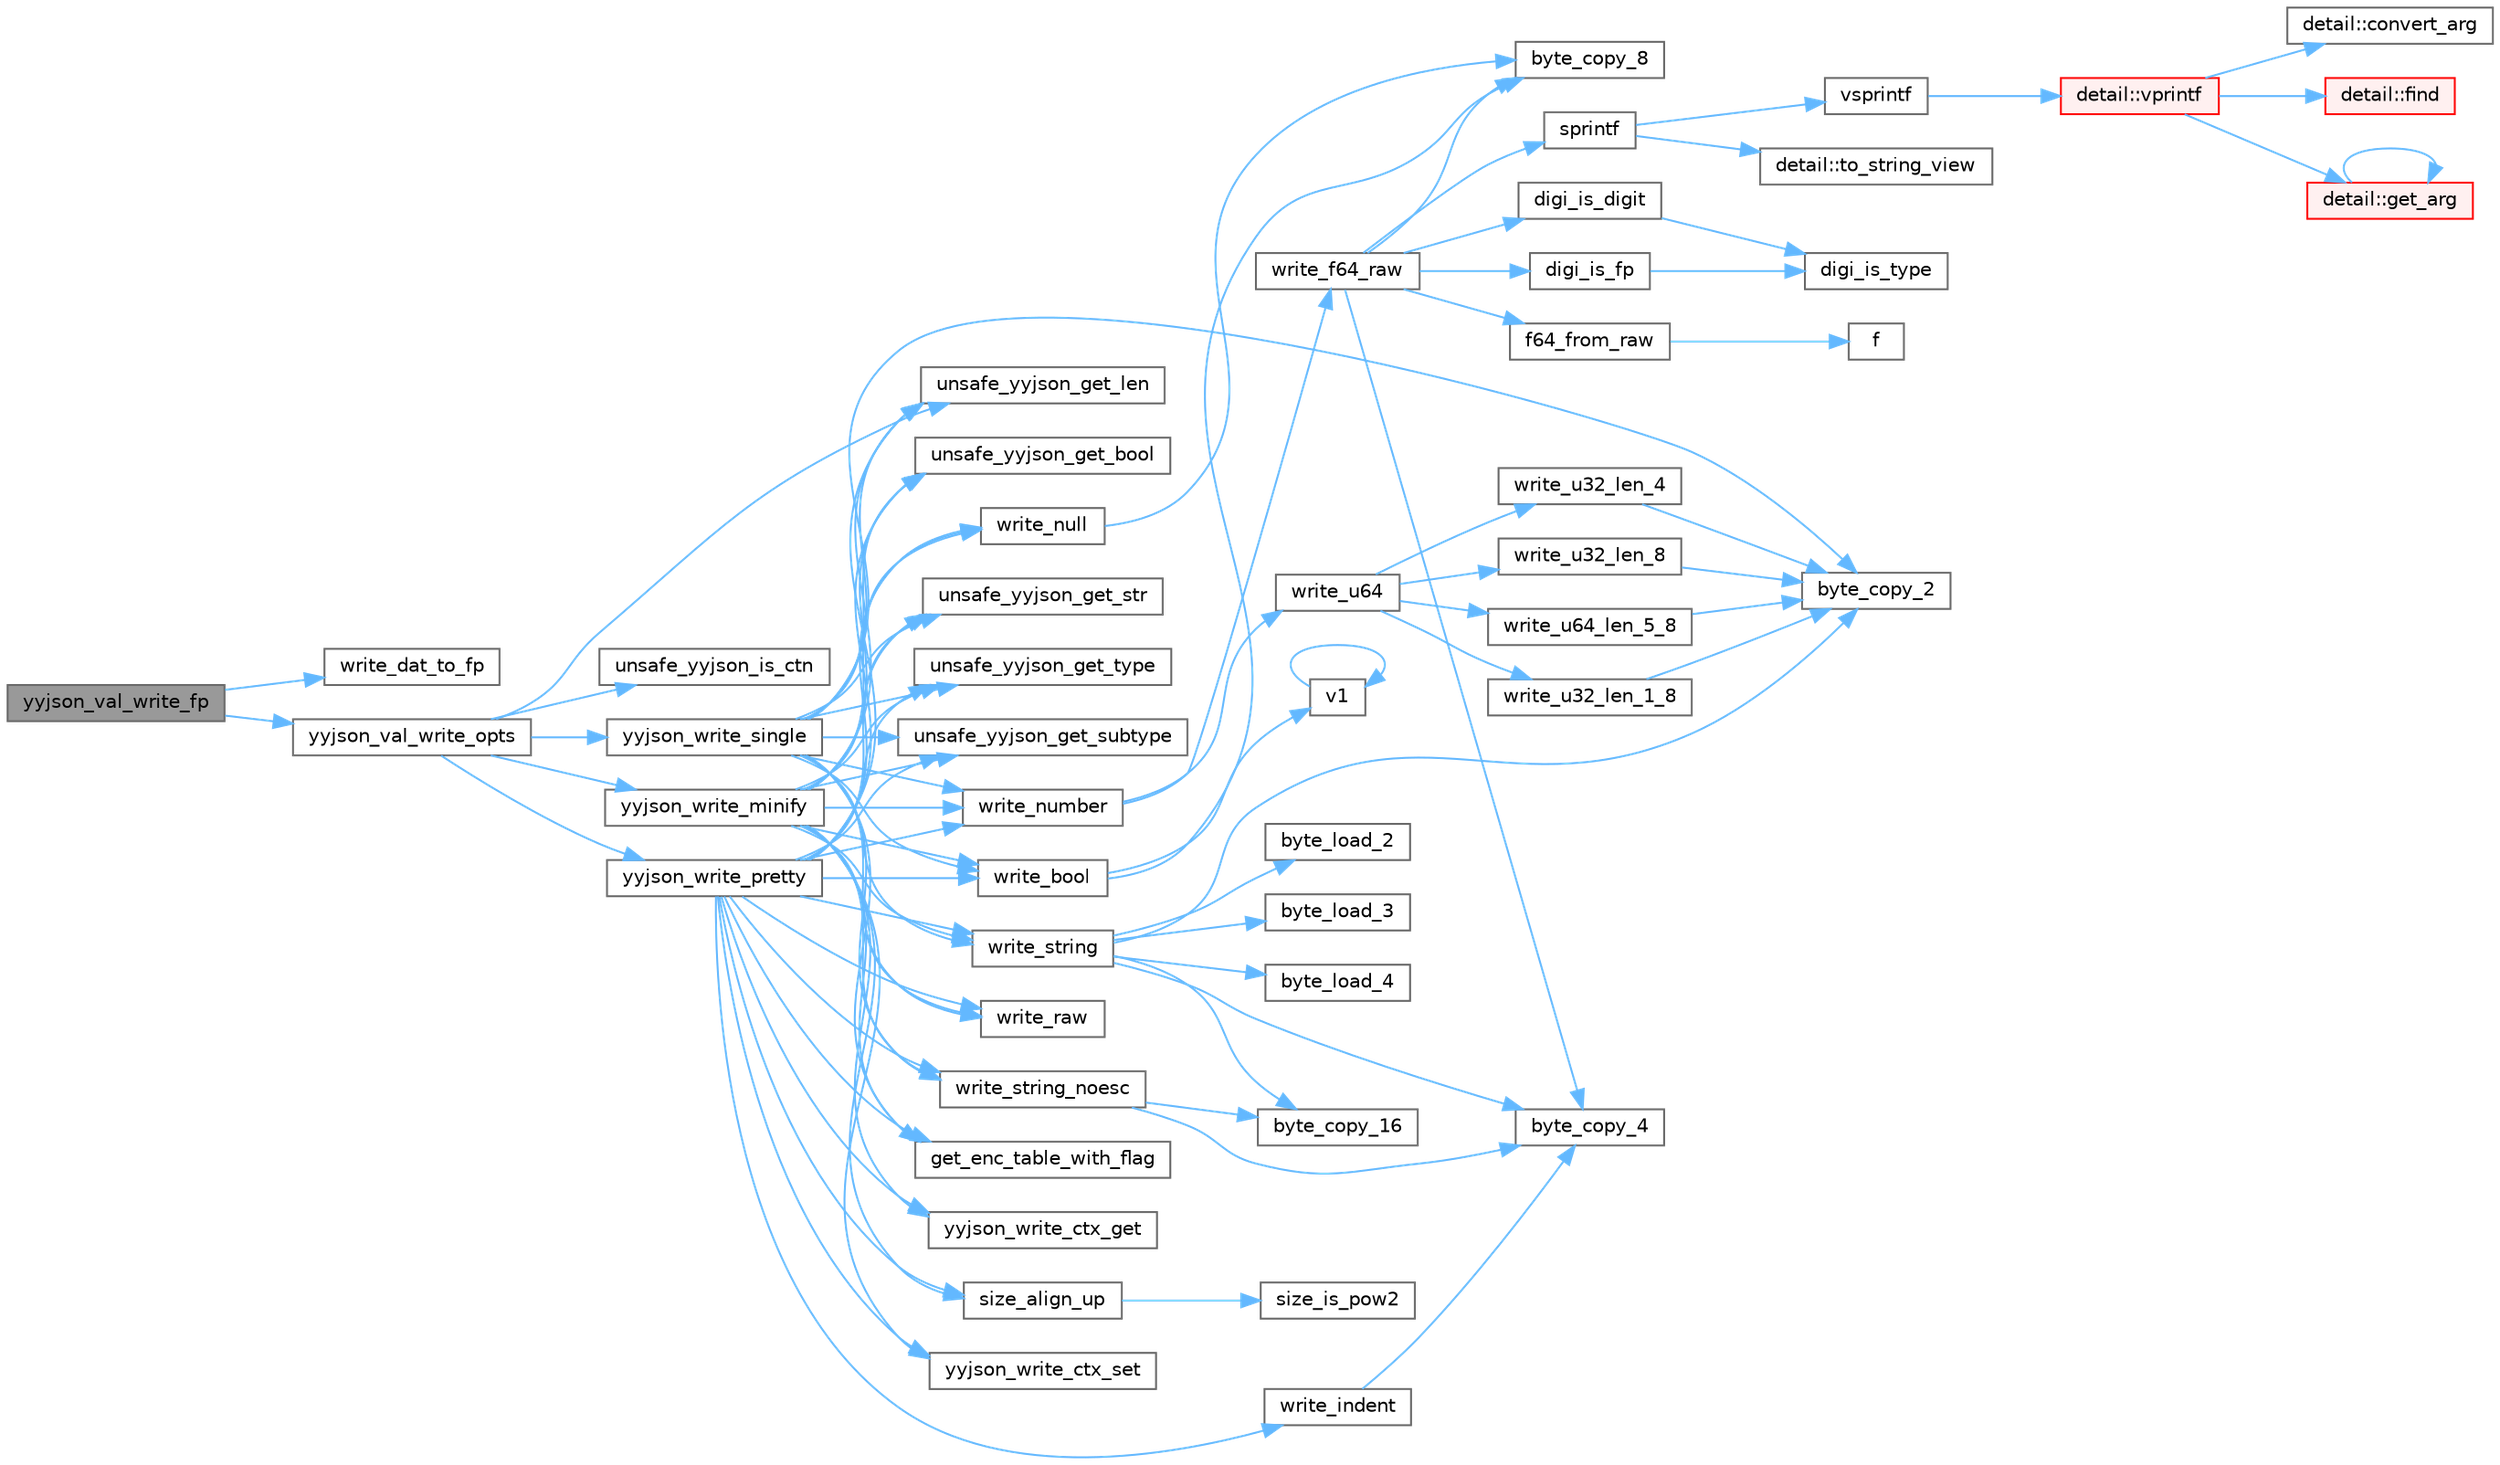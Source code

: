digraph "yyjson_val_write_fp"
{
 // LATEX_PDF_SIZE
  bgcolor="transparent";
  edge [fontname=Helvetica,fontsize=10,labelfontname=Helvetica,labelfontsize=10];
  node [fontname=Helvetica,fontsize=10,shape=box,height=0.2,width=0.4];
  rankdir="LR";
  Node1 [id="Node000001",label="yyjson_val_write_fp",height=0.2,width=0.4,color="gray40", fillcolor="grey60", style="filled", fontcolor="black",tooltip=" "];
  Node1 -> Node2 [id="edge1_Node000001_Node000002",color="steelblue1",style="solid",tooltip=" "];
  Node2 [id="Node000002",label="write_dat_to_fp",height=0.2,width=0.4,color="grey40", fillcolor="white", style="filled",URL="$yyjson_8c.html#ad690a3fae62493028794a8455204c167",tooltip=" "];
  Node1 -> Node3 [id="edge2_Node000001_Node000003",color="steelblue1",style="solid",tooltip=" "];
  Node3 [id="Node000003",label="yyjson_val_write_opts",height=0.2,width=0.4,color="grey40", fillcolor="white", style="filled",URL="$yyjson_8c.html#ad44cafd6e2d11074f3cdf221a3d8da89",tooltip=" "];
  Node3 -> Node4 [id="edge3_Node000003_Node000004",color="steelblue1",style="solid",tooltip=" "];
  Node4 [id="Node000004",label="unsafe_yyjson_get_len",height=0.2,width=0.4,color="grey40", fillcolor="white", style="filled",URL="$yyjson_8h.html#a445bf8a7f9981e4797bf95db944ddf8f",tooltip=" "];
  Node3 -> Node5 [id="edge4_Node000003_Node000005",color="steelblue1",style="solid",tooltip=" "];
  Node5 [id="Node000005",label="unsafe_yyjson_is_ctn",height=0.2,width=0.4,color="grey40", fillcolor="white", style="filled",URL="$yyjson_8h.html#afe1e8995e63d29297d569c4a848bf5a2",tooltip=" "];
  Node3 -> Node6 [id="edge5_Node000003_Node000006",color="steelblue1",style="solid",tooltip=" "];
  Node6 [id="Node000006",label="yyjson_write_minify",height=0.2,width=0.4,color="grey40", fillcolor="white", style="filled",URL="$yyjson_8c.html#a7b5b8dcf2347df43d4614aba6c880475",tooltip=" "];
  Node6 -> Node7 [id="edge6_Node000006_Node000007",color="steelblue1",style="solid",tooltip=" "];
  Node7 [id="Node000007",label="get_enc_table_with_flag",height=0.2,width=0.4,color="grey40", fillcolor="white", style="filled",URL="$yyjson_8c.html#a4b810e39a1c70f479ea48f4b6be239b0",tooltip=" "];
  Node6 -> Node8 [id="edge7_Node000006_Node000008",color="steelblue1",style="solid",tooltip=" "];
  Node8 [id="Node000008",label="size_align_up",height=0.2,width=0.4,color="grey40", fillcolor="white", style="filled",URL="$yyjson_8c.html#aee0ecba3f0e01a145a4bd084c40b53b6",tooltip=" "];
  Node8 -> Node9 [id="edge8_Node000008_Node000009",color="steelblue1",style="solid",tooltip=" "];
  Node9 [id="Node000009",label="size_is_pow2",height=0.2,width=0.4,color="grey40", fillcolor="white", style="filled",URL="$yyjson_8c.html#a9c435a75a5fc566d5382ba2646704a18",tooltip=" "];
  Node6 -> Node10 [id="edge9_Node000006_Node000010",color="steelblue1",style="solid",tooltip=" "];
  Node10 [id="Node000010",label="unsafe_yyjson_get_bool",height=0.2,width=0.4,color="grey40", fillcolor="white", style="filled",URL="$yyjson_8h.html#a3ef8c1e13a7f67eead2d945125769f90",tooltip=" "];
  Node6 -> Node4 [id="edge10_Node000006_Node000004",color="steelblue1",style="solid",tooltip=" "];
  Node6 -> Node11 [id="edge11_Node000006_Node000011",color="steelblue1",style="solid",tooltip=" "];
  Node11 [id="Node000011",label="unsafe_yyjson_get_str",height=0.2,width=0.4,color="grey40", fillcolor="white", style="filled",URL="$yyjson_8h.html#a879b3c14194afd5b60d663640998c020",tooltip=" "];
  Node6 -> Node12 [id="edge12_Node000006_Node000012",color="steelblue1",style="solid",tooltip=" "];
  Node12 [id="Node000012",label="unsafe_yyjson_get_subtype",height=0.2,width=0.4,color="grey40", fillcolor="white", style="filled",URL="$yyjson_8h.html#a735848e46f26bfe3dfb333c7f890205e",tooltip=" "];
  Node6 -> Node13 [id="edge13_Node000006_Node000013",color="steelblue1",style="solid",tooltip=" "];
  Node13 [id="Node000013",label="unsafe_yyjson_get_type",height=0.2,width=0.4,color="grey40", fillcolor="white", style="filled",URL="$yyjson_8h.html#a25aa2b2a33dccb9af7da4576b3cbe6ab",tooltip=" "];
  Node6 -> Node14 [id="edge14_Node000006_Node000014",color="steelblue1",style="solid",tooltip=" "];
  Node14 [id="Node000014",label="write_bool",height=0.2,width=0.4,color="grey40", fillcolor="white", style="filled",URL="$yyjson_8c.html#a8f48aafc5963521f3da75e2448f0d084",tooltip=" "];
  Node14 -> Node15 [id="edge15_Node000014_Node000015",color="steelblue1",style="solid",tooltip=" "];
  Node15 [id="Node000015",label="byte_copy_8",height=0.2,width=0.4,color="grey40", fillcolor="white", style="filled",URL="$yyjson_8c.html#a03dd49c937c12d9a85deaac184d25eb9",tooltip=" "];
  Node14 -> Node16 [id="edge16_Node000014_Node000016",color="steelblue1",style="solid",tooltip=" "];
  Node16 [id="Node000016",label="v1",height=0.2,width=0.4,color="grey40", fillcolor="white", style="filled",URL="$_tutorial___reshape_mat2_vec_8cpp.html#a10bd710692c91bc238f2e1da77730678",tooltip=" "];
  Node16 -> Node16 [id="edge17_Node000016_Node000016",color="steelblue1",style="solid",tooltip=" "];
  Node6 -> Node17 [id="edge18_Node000006_Node000017",color="steelblue1",style="solid",tooltip=" "];
  Node17 [id="Node000017",label="write_null",height=0.2,width=0.4,color="grey40", fillcolor="white", style="filled",URL="$yyjson_8c.html#a9ab2502373a7c2ad7decc10b76c47043",tooltip=" "];
  Node17 -> Node15 [id="edge19_Node000017_Node000015",color="steelblue1",style="solid",tooltip=" "];
  Node6 -> Node18 [id="edge20_Node000006_Node000018",color="steelblue1",style="solid",tooltip=" "];
  Node18 [id="Node000018",label="write_number",height=0.2,width=0.4,color="grey40", fillcolor="white", style="filled",URL="$yyjson_8c.html#a7a6eb98c82d060a1b4b1b25ae9169770",tooltip=" "];
  Node18 -> Node19 [id="edge21_Node000018_Node000019",color="steelblue1",style="solid",tooltip=" "];
  Node19 [id="Node000019",label="write_f64_raw",height=0.2,width=0.4,color="grey40", fillcolor="white", style="filled",URL="$yyjson_8c.html#a429024eddbd3335464adf309aef2db7f",tooltip=" "];
  Node19 -> Node20 [id="edge22_Node000019_Node000020",color="steelblue1",style="solid",tooltip=" "];
  Node20 [id="Node000020",label="byte_copy_4",height=0.2,width=0.4,color="grey40", fillcolor="white", style="filled",URL="$yyjson_8c.html#a98219967baeab34ab615b4ccda0df146",tooltip=" "];
  Node19 -> Node15 [id="edge23_Node000019_Node000015",color="steelblue1",style="solid",tooltip=" "];
  Node19 -> Node21 [id="edge24_Node000019_Node000021",color="steelblue1",style="solid",tooltip=" "];
  Node21 [id="Node000021",label="digi_is_digit",height=0.2,width=0.4,color="grey40", fillcolor="white", style="filled",URL="$yyjson_8c.html#ac16e36c200b16a17041aac1ed37276d7",tooltip=" "];
  Node21 -> Node22 [id="edge25_Node000021_Node000022",color="steelblue1",style="solid",tooltip=" "];
  Node22 [id="Node000022",label="digi_is_type",height=0.2,width=0.4,color="grey40", fillcolor="white", style="filled",URL="$yyjson_8c.html#aae236fd488306e08c5844189ad6d6570",tooltip=" "];
  Node19 -> Node23 [id="edge26_Node000019_Node000023",color="steelblue1",style="solid",tooltip=" "];
  Node23 [id="Node000023",label="digi_is_fp",height=0.2,width=0.4,color="grey40", fillcolor="white", style="filled",URL="$yyjson_8c.html#ac38bca46c8cbb1107ca4188d2eb4fcbe",tooltip=" "];
  Node23 -> Node22 [id="edge27_Node000023_Node000022",color="steelblue1",style="solid",tooltip=" "];
  Node19 -> Node24 [id="edge28_Node000019_Node000024",color="steelblue1",style="solid",tooltip=" "];
  Node24 [id="Node000024",label="f64_from_raw",height=0.2,width=0.4,color="grey40", fillcolor="white", style="filled",URL="$yyjson_8c.html#a7d61d2afe6fefb1935af9086d95ee8a8",tooltip=" "];
  Node24 -> Node25 [id="edge29_Node000024_Node000025",color="steelblue1",style="solid",tooltip=" "];
  Node25 [id="Node000025",label="f",height=0.2,width=0.4,color="grey40", fillcolor="white", style="filled",URL="$cxx11__tensor__map_8cpp.html#a7f507fea02198f6cb81c86640c7b1a4e",tooltip=" "];
  Node19 -> Node26 [id="edge30_Node000019_Node000026",color="steelblue1",style="solid",tooltip=" "];
  Node26 [id="Node000026",label="sprintf",height=0.2,width=0.4,color="grey40", fillcolor="white", style="filled",URL="$printf_8h.html#aa7d2e7e454d3fe606a71504a119dc894",tooltip=" "];
  Node26 -> Node27 [id="edge31_Node000026_Node000027",color="steelblue1",style="solid",tooltip=" "];
  Node27 [id="Node000027",label="detail::to_string_view",height=0.2,width=0.4,color="grey40", fillcolor="white", style="filled",URL="$namespacedetail.html#abeae79fa3e1eded2d8fbd56cc9f0960e",tooltip=" "];
  Node26 -> Node28 [id="edge32_Node000026_Node000028",color="steelblue1",style="solid",tooltip=" "];
  Node28 [id="Node000028",label="vsprintf",height=0.2,width=0.4,color="grey40", fillcolor="white", style="filled",URL="$printf_8h.html#a5e1075a6c1fce5050424f97a2fac648f",tooltip=" "];
  Node28 -> Node29 [id="edge33_Node000028_Node000029",color="steelblue1",style="solid",tooltip=" "];
  Node29 [id="Node000029",label="detail::vprintf",height=0.2,width=0.4,color="red", fillcolor="#FFF0F0", style="filled",URL="$namespacedetail.html#a1c8c2218e4c822aa8f743fb9c573717f",tooltip=" "];
  Node29 -> Node30 [id="edge34_Node000029_Node000030",color="steelblue1",style="solid",tooltip=" "];
  Node30 [id="Node000030",label="detail::convert_arg",height=0.2,width=0.4,color="grey40", fillcolor="white", style="filled",URL="$namespacedetail.html#a03c11572c9a664266d6925f327dec7f3",tooltip=" "];
  Node29 -> Node31 [id="edge35_Node000029_Node000031",color="steelblue1",style="solid",tooltip=" "];
  Node31 [id="Node000031",label="detail::find",height=0.2,width=0.4,color="red", fillcolor="#FFF0F0", style="filled",URL="$namespacedetail.html#a6b71952fab3dc32f3edb2c3e9811d8d9",tooltip=" "];
  Node29 -> Node33 [id="edge36_Node000029_Node000033",color="steelblue1",style="solid",tooltip=" "];
  Node33 [id="Node000033",label="detail::get_arg",height=0.2,width=0.4,color="red", fillcolor="#FFF0F0", style="filled",URL="$namespacedetail.html#a342ef250e45bd09b2ef666b6fae1c355",tooltip=" "];
  Node33 -> Node33 [id="edge37_Node000033_Node000033",color="steelblue1",style="solid",tooltip=" "];
  Node18 -> Node56 [id="edge38_Node000018_Node000056",color="steelblue1",style="solid",tooltip=" "];
  Node56 [id="Node000056",label="write_u64",height=0.2,width=0.4,color="grey40", fillcolor="white", style="filled",URL="$yyjson_8c.html#aa2f06c8a20b378eb29cfe95d0af5c95e",tooltip=" "];
  Node56 -> Node57 [id="edge39_Node000056_Node000057",color="steelblue1",style="solid",tooltip=" "];
  Node57 [id="Node000057",label="write_u32_len_1_8",height=0.2,width=0.4,color="grey40", fillcolor="white", style="filled",URL="$yyjson_8c.html#a5a7d8b8a37067ca47adb0b419814ef9a",tooltip=" "];
  Node57 -> Node58 [id="edge40_Node000057_Node000058",color="steelblue1",style="solid",tooltip=" "];
  Node58 [id="Node000058",label="byte_copy_2",height=0.2,width=0.4,color="grey40", fillcolor="white", style="filled",URL="$yyjson_8c.html#ac6a11726824f52b6413a67488f5a3152",tooltip=" "];
  Node56 -> Node59 [id="edge41_Node000056_Node000059",color="steelblue1",style="solid",tooltip=" "];
  Node59 [id="Node000059",label="write_u32_len_4",height=0.2,width=0.4,color="grey40", fillcolor="white", style="filled",URL="$yyjson_8c.html#ae5ef2b18cbf8ab8c261b23aab6d3bea3",tooltip=" "];
  Node59 -> Node58 [id="edge42_Node000059_Node000058",color="steelblue1",style="solid",tooltip=" "];
  Node56 -> Node60 [id="edge43_Node000056_Node000060",color="steelblue1",style="solid",tooltip=" "];
  Node60 [id="Node000060",label="write_u32_len_8",height=0.2,width=0.4,color="grey40", fillcolor="white", style="filled",URL="$yyjson_8c.html#ab1d9fcbafc860e770ed5aa9fc70577fc",tooltip=" "];
  Node60 -> Node58 [id="edge44_Node000060_Node000058",color="steelblue1",style="solid",tooltip=" "];
  Node56 -> Node61 [id="edge45_Node000056_Node000061",color="steelblue1",style="solid",tooltip=" "];
  Node61 [id="Node000061",label="write_u64_len_5_8",height=0.2,width=0.4,color="grey40", fillcolor="white", style="filled",URL="$yyjson_8c.html#a5b33c978167aa4a5c34d27715c133757",tooltip=" "];
  Node61 -> Node58 [id="edge46_Node000061_Node000058",color="steelblue1",style="solid",tooltip=" "];
  Node6 -> Node62 [id="edge47_Node000006_Node000062",color="steelblue1",style="solid",tooltip=" "];
  Node62 [id="Node000062",label="write_raw",height=0.2,width=0.4,color="grey40", fillcolor="white", style="filled",URL="$yyjson_8c.html#a595a43099038f73ab0af2b4209b1f0fd",tooltip=" "];
  Node6 -> Node63 [id="edge48_Node000006_Node000063",color="steelblue1",style="solid",tooltip=" "];
  Node63 [id="Node000063",label="write_string",height=0.2,width=0.4,color="grey40", fillcolor="white", style="filled",URL="$yyjson_8c.html#a1aadf662e6fc22a6419db27146e38472",tooltip=" "];
  Node63 -> Node64 [id="edge49_Node000063_Node000064",color="steelblue1",style="solid",tooltip=" "];
  Node64 [id="Node000064",label="byte_copy_16",height=0.2,width=0.4,color="grey40", fillcolor="white", style="filled",URL="$yyjson_8c.html#a1720d43cc1ae5984a4e5751dbe7301a0",tooltip=" "];
  Node63 -> Node58 [id="edge50_Node000063_Node000058",color="steelblue1",style="solid",tooltip=" "];
  Node63 -> Node20 [id="edge51_Node000063_Node000020",color="steelblue1",style="solid",tooltip=" "];
  Node63 -> Node65 [id="edge52_Node000063_Node000065",color="steelblue1",style="solid",tooltip=" "];
  Node65 [id="Node000065",label="byte_load_2",height=0.2,width=0.4,color="grey40", fillcolor="white", style="filled",URL="$yyjson_8c.html#abd106e94ebb52b1b9c0e79e2246f24bd",tooltip=" "];
  Node63 -> Node66 [id="edge53_Node000063_Node000066",color="steelblue1",style="solid",tooltip=" "];
  Node66 [id="Node000066",label="byte_load_3",height=0.2,width=0.4,color="grey40", fillcolor="white", style="filled",URL="$yyjson_8c.html#a31005a45113248534b4ae663dc0a85f3",tooltip=" "];
  Node63 -> Node67 [id="edge54_Node000063_Node000067",color="steelblue1",style="solid",tooltip=" "];
  Node67 [id="Node000067",label="byte_load_4",height=0.2,width=0.4,color="grey40", fillcolor="white", style="filled",URL="$yyjson_8c.html#a87c460a03bebacd0dcdad97440488c2b",tooltip=" "];
  Node6 -> Node68 [id="edge55_Node000006_Node000068",color="steelblue1",style="solid",tooltip=" "];
  Node68 [id="Node000068",label="write_string_noesc",height=0.2,width=0.4,color="grey40", fillcolor="white", style="filled",URL="$yyjson_8c.html#ab1d27351bed7d1f6f632f75dcf9846de",tooltip=" "];
  Node68 -> Node64 [id="edge56_Node000068_Node000064",color="steelblue1",style="solid",tooltip=" "];
  Node68 -> Node20 [id="edge57_Node000068_Node000020",color="steelblue1",style="solid",tooltip=" "];
  Node6 -> Node69 [id="edge58_Node000006_Node000069",color="steelblue1",style="solid",tooltip=" "];
  Node69 [id="Node000069",label="yyjson_write_ctx_get",height=0.2,width=0.4,color="grey40", fillcolor="white", style="filled",URL="$yyjson_8c.html#a4cf9be968e5aeb4fcab3b5e69e4fc16a",tooltip=" "];
  Node6 -> Node70 [id="edge59_Node000006_Node000070",color="steelblue1",style="solid",tooltip=" "];
  Node70 [id="Node000070",label="yyjson_write_ctx_set",height=0.2,width=0.4,color="grey40", fillcolor="white", style="filled",URL="$yyjson_8c.html#a6c3d75b90a9781ea82eed3f3c6b8bd50",tooltip=" "];
  Node3 -> Node71 [id="edge60_Node000003_Node000071",color="steelblue1",style="solid",tooltip=" "];
  Node71 [id="Node000071",label="yyjson_write_pretty",height=0.2,width=0.4,color="grey40", fillcolor="white", style="filled",URL="$yyjson_8c.html#a0bff42b5e803c820afd0c4c539578840",tooltip=" "];
  Node71 -> Node7 [id="edge61_Node000071_Node000007",color="steelblue1",style="solid",tooltip=" "];
  Node71 -> Node8 [id="edge62_Node000071_Node000008",color="steelblue1",style="solid",tooltip=" "];
  Node71 -> Node10 [id="edge63_Node000071_Node000010",color="steelblue1",style="solid",tooltip=" "];
  Node71 -> Node4 [id="edge64_Node000071_Node000004",color="steelblue1",style="solid",tooltip=" "];
  Node71 -> Node11 [id="edge65_Node000071_Node000011",color="steelblue1",style="solid",tooltip=" "];
  Node71 -> Node12 [id="edge66_Node000071_Node000012",color="steelblue1",style="solid",tooltip=" "];
  Node71 -> Node13 [id="edge67_Node000071_Node000013",color="steelblue1",style="solid",tooltip=" "];
  Node71 -> Node14 [id="edge68_Node000071_Node000014",color="steelblue1",style="solid",tooltip=" "];
  Node71 -> Node72 [id="edge69_Node000071_Node000072",color="steelblue1",style="solid",tooltip=" "];
  Node72 [id="Node000072",label="write_indent",height=0.2,width=0.4,color="grey40", fillcolor="white", style="filled",URL="$yyjson_8c.html#ac6e21689f9ccf3981672a321d7d02e47",tooltip=" "];
  Node72 -> Node20 [id="edge70_Node000072_Node000020",color="steelblue1",style="solid",tooltip=" "];
  Node71 -> Node17 [id="edge71_Node000071_Node000017",color="steelblue1",style="solid",tooltip=" "];
  Node71 -> Node18 [id="edge72_Node000071_Node000018",color="steelblue1",style="solid",tooltip=" "];
  Node71 -> Node62 [id="edge73_Node000071_Node000062",color="steelblue1",style="solid",tooltip=" "];
  Node71 -> Node63 [id="edge74_Node000071_Node000063",color="steelblue1",style="solid",tooltip=" "];
  Node71 -> Node68 [id="edge75_Node000071_Node000068",color="steelblue1",style="solid",tooltip=" "];
  Node71 -> Node69 [id="edge76_Node000071_Node000069",color="steelblue1",style="solid",tooltip=" "];
  Node71 -> Node70 [id="edge77_Node000071_Node000070",color="steelblue1",style="solid",tooltip=" "];
  Node3 -> Node73 [id="edge78_Node000003_Node000073",color="steelblue1",style="solid",tooltip=" "];
  Node73 [id="Node000073",label="yyjson_write_single",height=0.2,width=0.4,color="grey40", fillcolor="white", style="filled",URL="$yyjson_8c.html#a083e9d39ef4daa8ddc5c6474ccf5e468",tooltip=" "];
  Node73 -> Node58 [id="edge79_Node000073_Node000058",color="steelblue1",style="solid",tooltip=" "];
  Node73 -> Node7 [id="edge80_Node000073_Node000007",color="steelblue1",style="solid",tooltip=" "];
  Node73 -> Node10 [id="edge81_Node000073_Node000010",color="steelblue1",style="solid",tooltip=" "];
  Node73 -> Node4 [id="edge82_Node000073_Node000004",color="steelblue1",style="solid",tooltip=" "];
  Node73 -> Node11 [id="edge83_Node000073_Node000011",color="steelblue1",style="solid",tooltip=" "];
  Node73 -> Node12 [id="edge84_Node000073_Node000012",color="steelblue1",style="solid",tooltip=" "];
  Node73 -> Node13 [id="edge85_Node000073_Node000013",color="steelblue1",style="solid",tooltip=" "];
  Node73 -> Node14 [id="edge86_Node000073_Node000014",color="steelblue1",style="solid",tooltip=" "];
  Node73 -> Node17 [id="edge87_Node000073_Node000017",color="steelblue1",style="solid",tooltip=" "];
  Node73 -> Node18 [id="edge88_Node000073_Node000018",color="steelblue1",style="solid",tooltip=" "];
  Node73 -> Node62 [id="edge89_Node000073_Node000062",color="steelblue1",style="solid",tooltip=" "];
  Node73 -> Node63 [id="edge90_Node000073_Node000063",color="steelblue1",style="solid",tooltip=" "];
  Node73 -> Node68 [id="edge91_Node000073_Node000068",color="steelblue1",style="solid",tooltip=" "];
}
